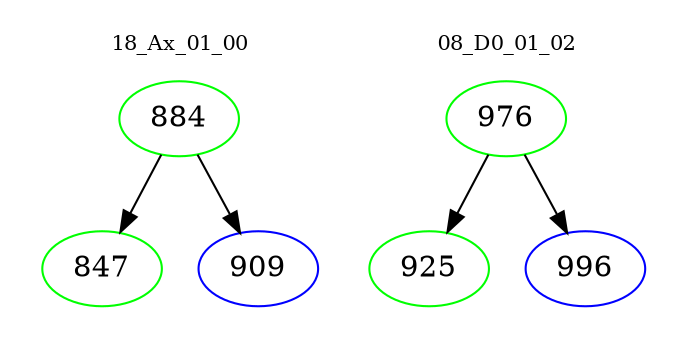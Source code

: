 digraph{
subgraph cluster_0 {
color = white
label = "18_Ax_01_00";
fontsize=10;
T0_884 [label="884", color="green"]
T0_884 -> T0_847 [color="black"]
T0_847 [label="847", color="green"]
T0_884 -> T0_909 [color="black"]
T0_909 [label="909", color="blue"]
}
subgraph cluster_1 {
color = white
label = "08_D0_01_02";
fontsize=10;
T1_976 [label="976", color="green"]
T1_976 -> T1_925 [color="black"]
T1_925 [label="925", color="green"]
T1_976 -> T1_996 [color="black"]
T1_996 [label="996", color="blue"]
}
}
